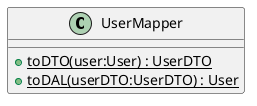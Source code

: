 @startuml
class UserMapper {
    + {static} toDTO(user:User) : UserDTO
    + {static} toDAL(userDTO:UserDTO) : User
}
@enduml
